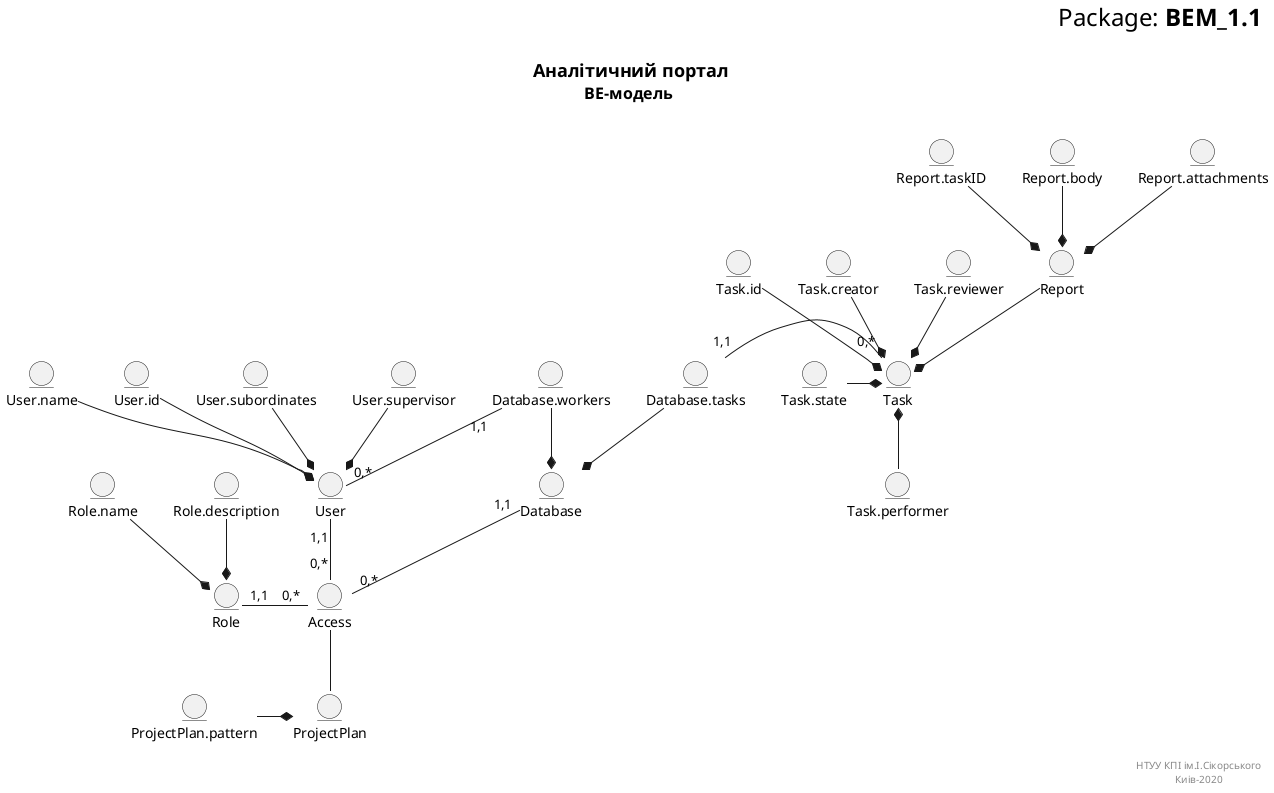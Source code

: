 @startuml
	right header
	<font size=24 color=black>Package: <b>BEM_1.1
	
	end header
	
	title
	<font size=18 color=black>Аналітичний портал
	<font size=16 color=black>BE-модель 
	
	end title

	entity ProjectPlan
	entity ProjectPlan.pattern 
	
	entity User
	entity User.name
	entity User.id
	entity User.subordinates
	entity User.supervisor

	entity Access

	entity Role
	entity Role.name
	entity Role.description

	entity Task
	entity Task.id
	entity Task.creator
	entity Task.performer
	entity Task.reviewer
	entity Task.state

	entity Report
	entity Report.taskID
	entity Report.body
	entity Report.attachments

	entity Database 
	entity Database.workers 
	entity Database.tasks

	ProjectPlan.pattern -r-* ProjectPlan

	Task.id -d-* Task
	Task.creator -d-* Task
	Task.performer -u-* Task
	Task.reviewer -d-* Task
	Task.state -r-* Task
	Report --* Task

	Report.taskID --* Report
	Report.body --* Report
	Report.attachments --* Report

	Database.tasks --* Database
	Database.workers --* Database
	
	User.name --* User
	User.id --* User
	User.subordinates --* User
	User.supervisor --* User

	Role.name --* Role
	Role.description --* Role

	Task "0,*"-l- "1,1" Database.tasks

	Database.workers "1,1"-d- "0,*" User

	Role "1,1"-r- "0,*" Access

	Access -- ProjectPlan

	User "1,1"-- "0,*" Access

	Access "0,*"-u- "1,1" Database
		
	right footer
	
	НТУУ КПІ ім.І.Сікорського
	Киів-2020 
	end footer
@enduml

@startuml
	right header
	<font size=24 color=black>Package: <b>ERM_1.1
	
	end header
	
	title
	<font size=18 color=black>Аналітичний портал
	<font size=16 color=black>ER-модель 
	
	end title
	
	entity ProjectPlan {
		pattern: HTML
	}

	entity Task {
		id: int
		creator: User
		performer: User
		reviewer: User
		state: enum
		report: Report
	}

	entity Report {
		taskID: int
		body: str
		attachments: file
	}
	
	entity User {
		name: str
		id: int
		subordinates: [User]
		supervisor: User
	}

	entity Role {
		name: str
		description: str
	}
	
	entity Access {
	}
	
	entity Database {
		workers: [User]
		tasks: [Task]
	}

	Report --> Task
	
	Access "0,*"-- "1,1" Role
	Access "0,*"-- "1,1" User
	Access "0,*"-- "1,1" Database

	Database "1,*"-r- "0,*" User
	Database "1,*"-u- "0,*" Task

	ProjectPlan -- Access

	right footer
	
	НТУУ КПІ ім.І.Сікорського
	Киів-2020 
	end footer
@enduml
